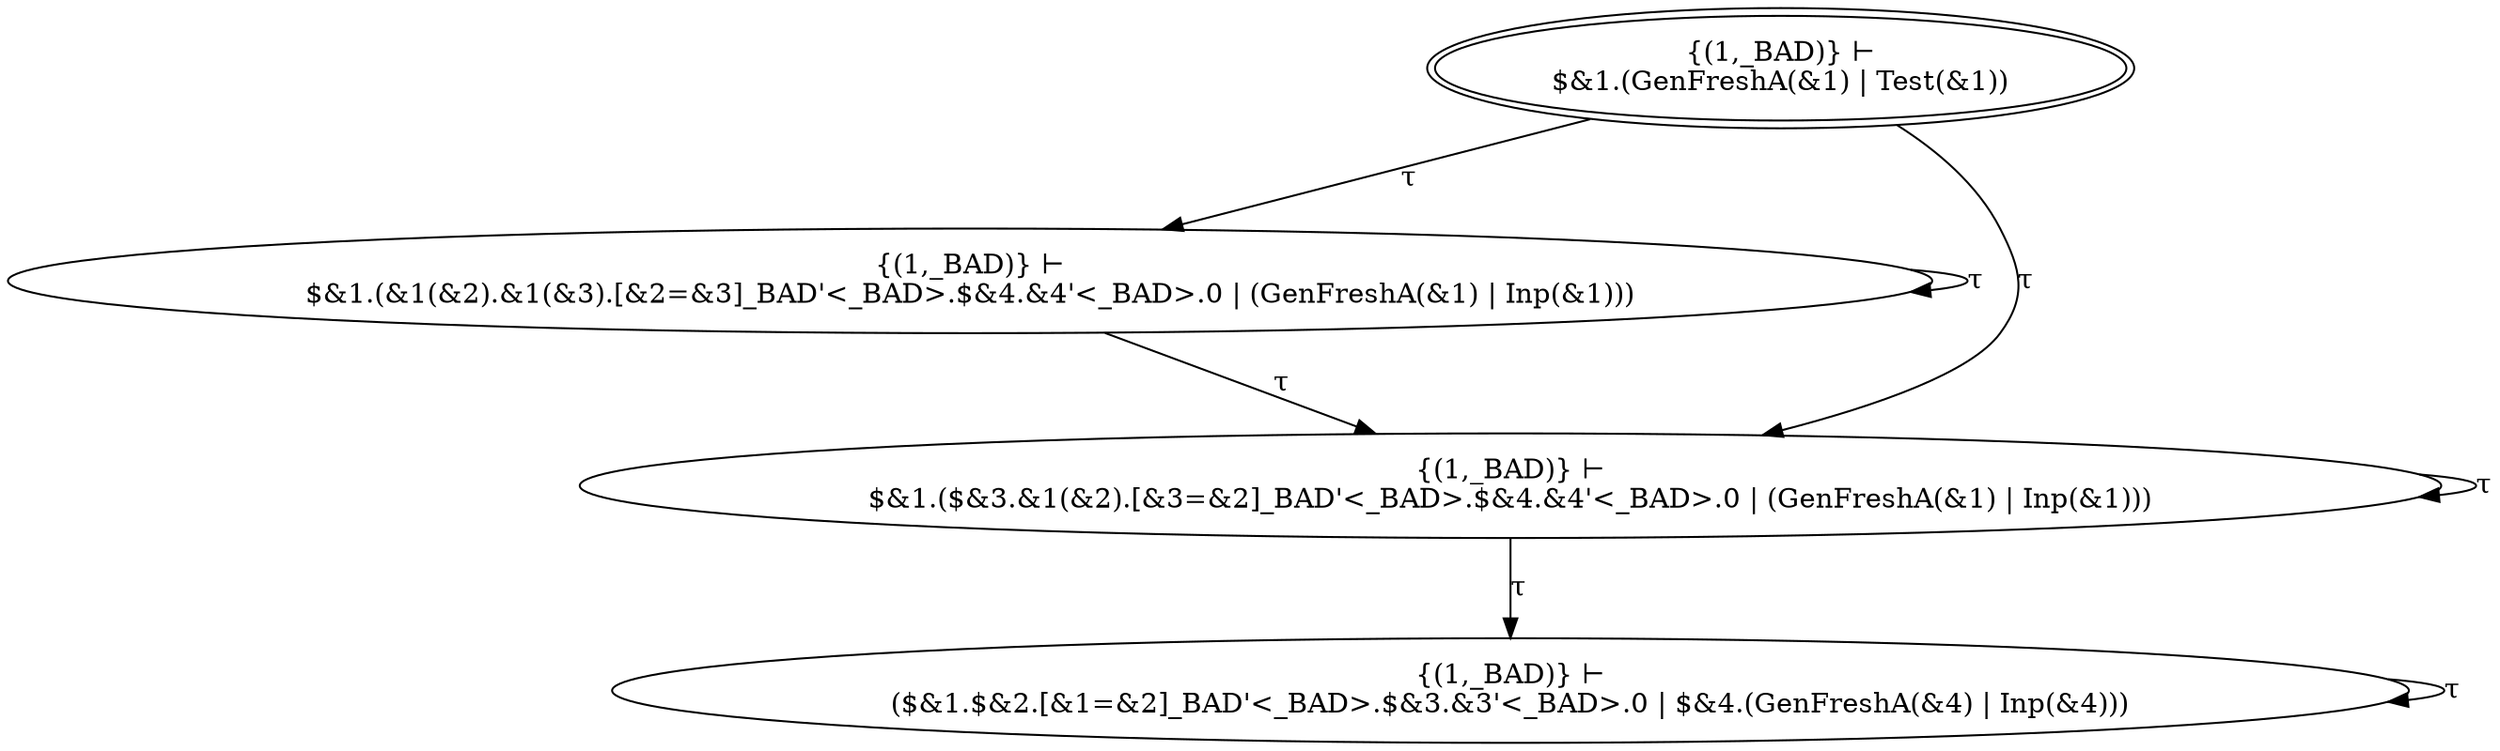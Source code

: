 digraph {
    s0 [peripheries=2,label="{(1,_BAD)} ⊢
$&1.(GenFreshA(&1) | Test(&1))"]
    s1 [label="{(1,_BAD)} ⊢
$&1.(&1(&2).&1(&3).[&2=&3]_BAD'<_BAD>.$&4.&4'<_BAD>.0 | (GenFreshA(&1) | Inp(&1)))"]
    s2 [label="{(1,_BAD)} ⊢
$&1.($&3.&1(&2).[&3=&2]_BAD'<_BAD>.$&4.&4'<_BAD>.0 | (GenFreshA(&1) | Inp(&1)))"]
    s3 [label="{(1,_BAD)} ⊢
($&1.$&2.[&1=&2]_BAD'<_BAD>.$&3.&3'<_BAD>.0 | $&4.(GenFreshA(&4) | Inp(&4)))"]

    s0 -> s1 [label="τ"]
    s0 -> s2 [label="τ"]
    s1 -> s1 [label="τ"]
    s1 -> s2 [label="τ"]
    s2 -> s2 [label="τ"]
    s2 -> s3 [label="τ"]
    s3 -> s3 [label="τ"]
}
